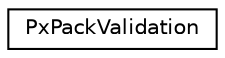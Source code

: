 digraph "Graphical Class Hierarchy"
{
  edge [fontname="Helvetica",fontsize="10",labelfontname="Helvetica",labelfontsize="10"];
  node [fontname="Helvetica",fontsize="10",shape=record];
  rankdir="LR";
  Node0 [label="PxPackValidation",height=0.2,width=0.4,color="black", fillcolor="white", style="filled",URL="$structPxPackValidation.html"];
}

